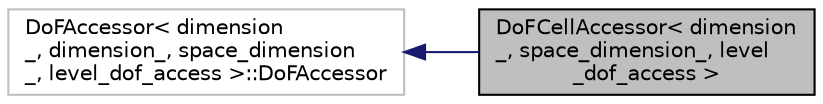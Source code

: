 digraph "DoFCellAccessor&lt; dimension_, space_dimension_, level_dof_access &gt;"
{
 // LATEX_PDF_SIZE
  edge [fontname="Helvetica",fontsize="10",labelfontname="Helvetica",labelfontsize="10"];
  node [fontname="Helvetica",fontsize="10",shape=record];
  rankdir="LR";
  Node1 [label="DoFCellAccessor\< dimension\l_, space_dimension_, level\l_dof_access \>",height=0.2,width=0.4,color="black", fillcolor="grey75", style="filled", fontcolor="black",tooltip=" "];
  Node2 -> Node1 [dir="back",color="midnightblue",fontsize="10",style="solid",fontname="Helvetica"];
  Node2 [label="DoFAccessor\< dimension\l_, dimension_, space_dimension\l_, level_dof_access \>::DoFAccessor",height=0.2,width=0.4,color="grey75", fillcolor="white", style="filled",tooltip=" "];
}
